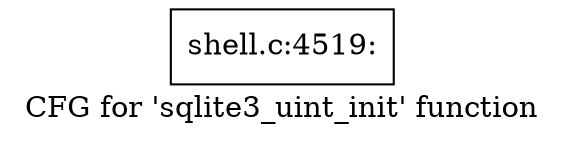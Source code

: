 digraph "CFG for 'sqlite3_uint_init' function" {
	label="CFG for 'sqlite3_uint_init' function";

	Node0x5602762f5e70 [shape=record,label="{shell.c:4519:}"];
}
